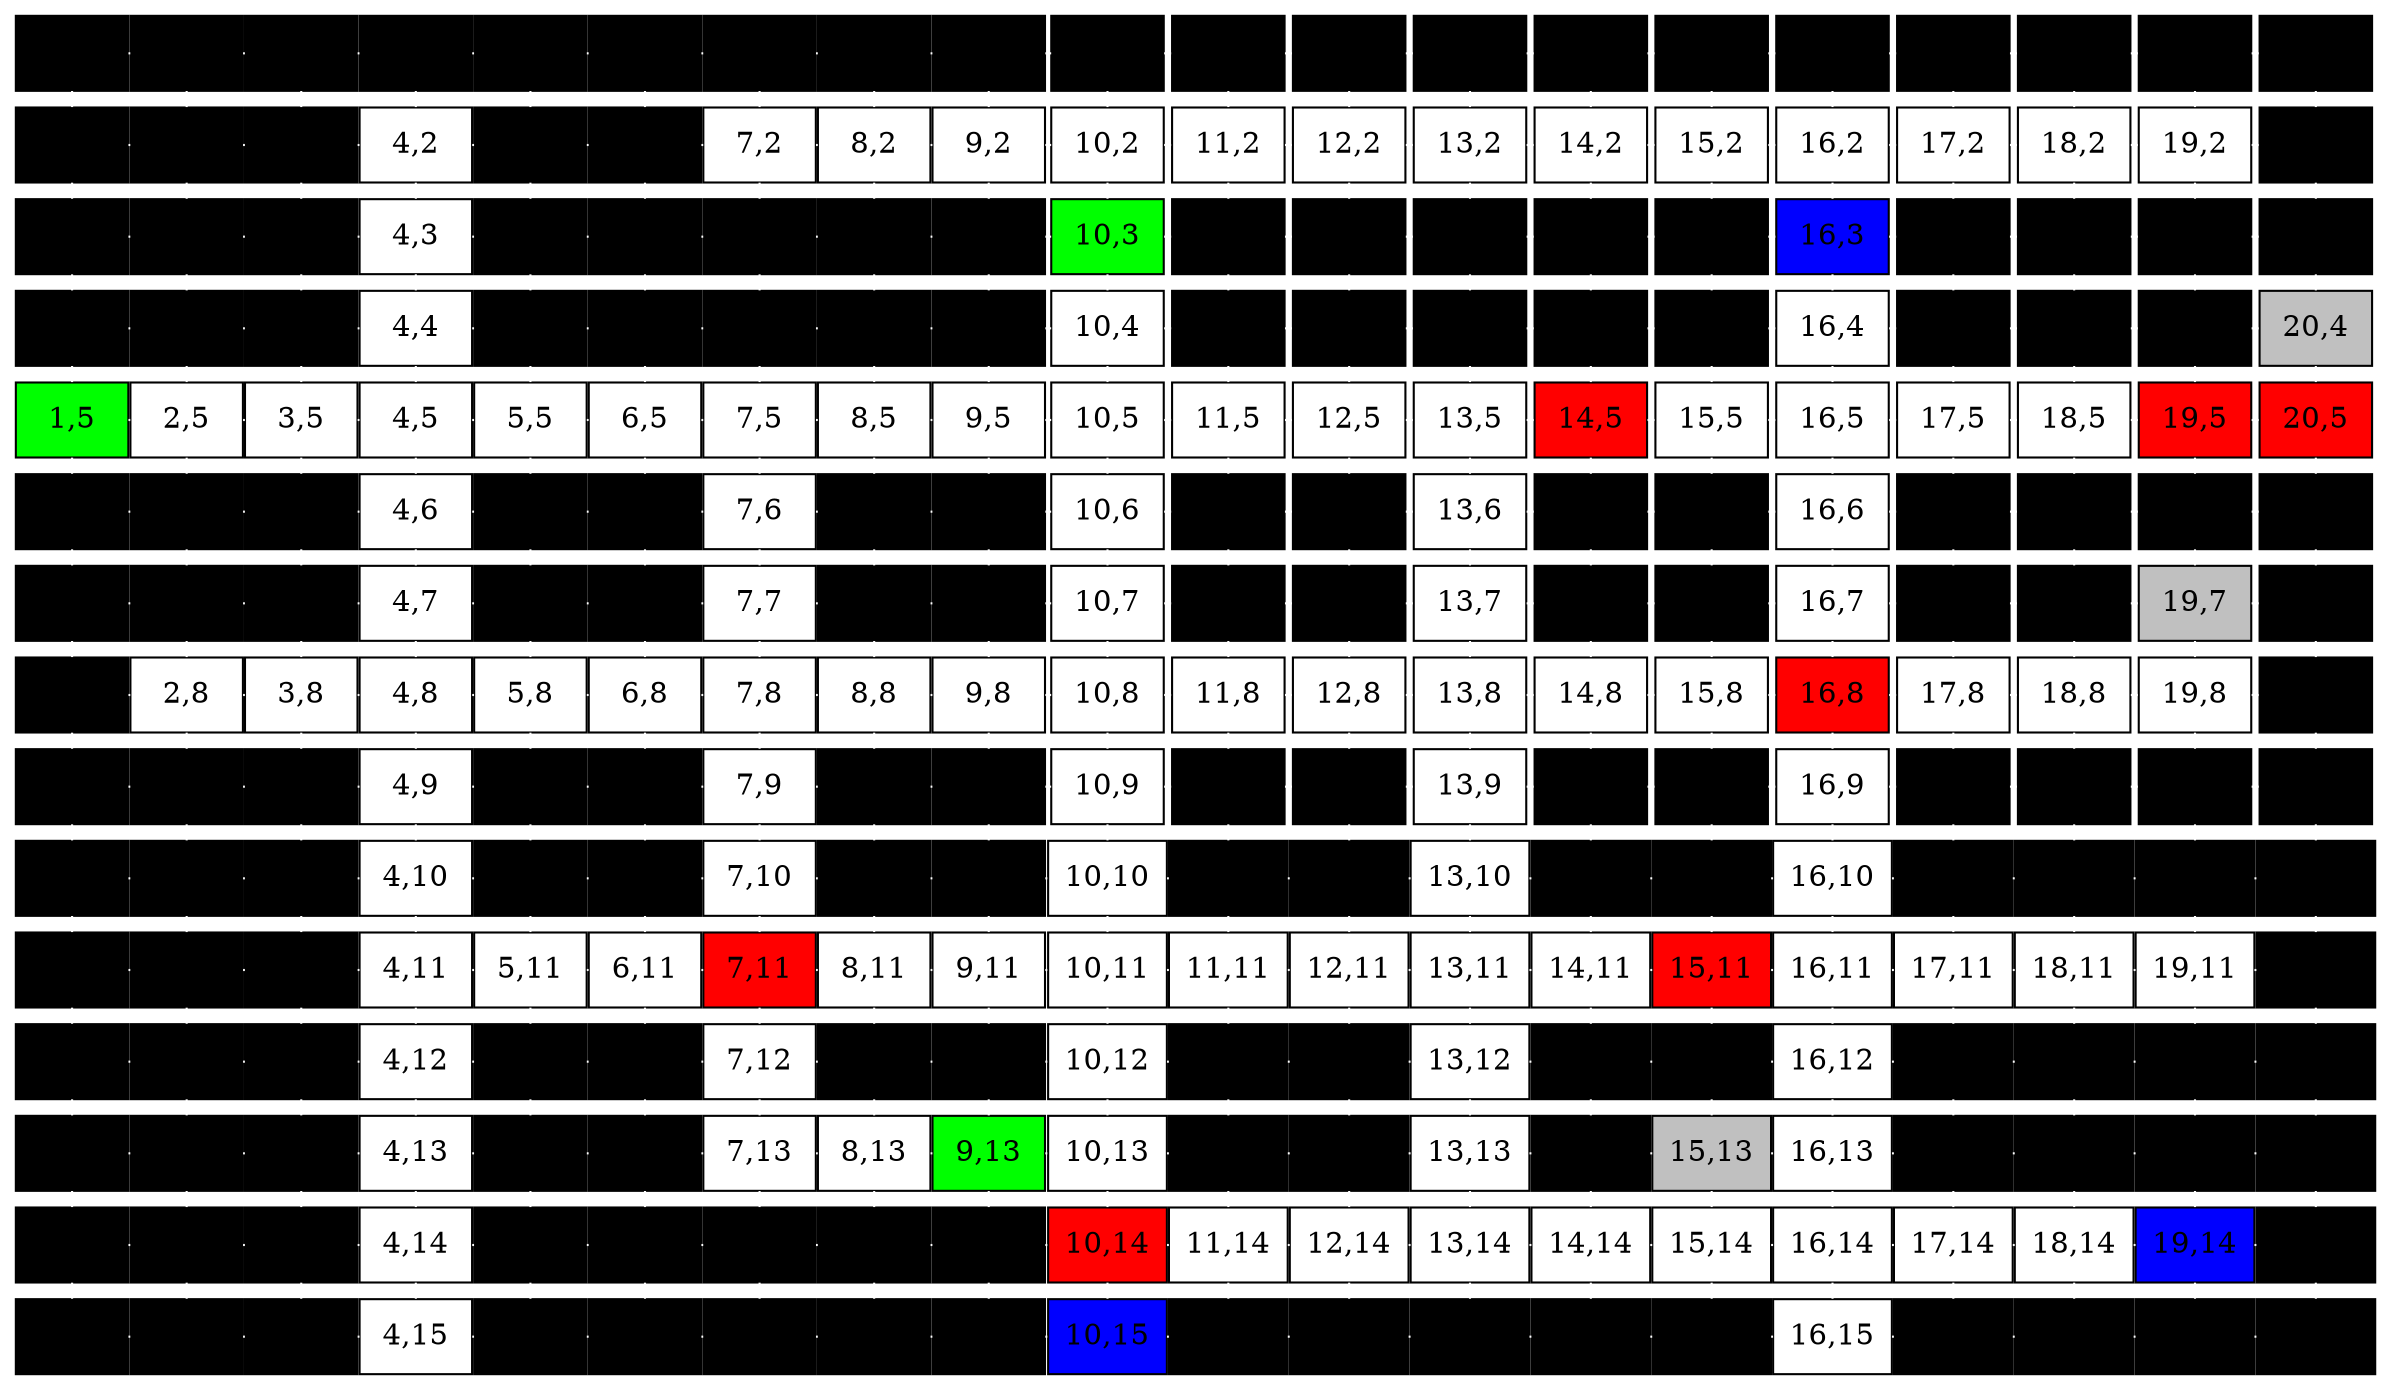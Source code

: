 digraph matriz{
graph[nodesep=0.02, ranksep=0.0005, margin=0.05, ratio="compress"];
node[shape=box, style=filled];
edge[color=white dir=none];
rankdir=UD;
{rank=same;"xy:1,1"[label="1,1",style=filled fillcolor=black];"xy:2,1"[label="2,1",style=filled fillcolor=black];"xy:3,1"[label="3,1",style=filled fillcolor=black];"xy:4,1"[label="4,1",style=filled fillcolor=black];"xy:5,1"[label="5,1",style=filled fillcolor=black];"xy:6,1"[label="6,1",style=filled fillcolor=black];"xy:7,1"[label="7,1",style=filled fillcolor=black];"xy:8,1"[label="8,1",style=filled fillcolor=black];"xy:9,1"[label="9,1",style=filled fillcolor=black];"xy:10,1"[label="10,1",style=filled fillcolor=black];"xy:11,1"[label="11,1",style=filled fillcolor=black];"xy:12,1"[label="12,1",style=filled fillcolor=black];"xy:13,1"[label="13,1",style=filled fillcolor=black];"xy:14,1"[label="14,1",style=filled fillcolor=black];"xy:15,1"[label="15,1",style=filled fillcolor=black];"xy:16,1"[label="16,1",style=filled fillcolor=black];"xy:17,1"[label="17,1",style=filled fillcolor=black];"xy:18,1"[label="18,1",style=filled fillcolor=black];"xy:19,1"[label="19,1",style=filled fillcolor=black];"xy:20,1"[label="20,1",style=filled fillcolor=black];}
{rank=same;"xy:1,2"[label="1,2",style=filled fillcolor=black];"xy:2,2"[label="2,2",style=filled fillcolor=black];"xy:3,2"[label="3,2",style=filled fillcolor=black];"xy:4,2"[label="4,2",style=filled fillcolor=white];"xy:5,2"[label="5,2",style=filled fillcolor=black];"xy:6,2"[label="6,2",style=filled fillcolor=black];"xy:7,2"[label="7,2",style=filled fillcolor=white];"xy:8,2"[label="8,2",style=filled fillcolor=white];"xy:9,2"[label="9,2",style=filled fillcolor=white];"xy:10,2"[label="10,2",style=filled fillcolor=white];"xy:11,2"[label="11,2",style=filled fillcolor=white];"xy:12,2"[label="12,2",style=filled fillcolor=white];"xy:13,2"[label="13,2",style=filled fillcolor=white];"xy:14,2"[label="14,2",style=filled fillcolor=white];"xy:15,2"[label="15,2",style=filled fillcolor=white];"xy:16,2"[label="16,2",style=filled fillcolor=white];"xy:17,2"[label="17,2",style=filled fillcolor=white];"xy:18,2"[label="18,2",style=filled fillcolor=white];"xy:19,2"[label="19,2",style=filled fillcolor=white];"xy:20,2"[label="20,2",style=filled fillcolor=black];}
{rank=same;"xy:1,3"[label="1,3",style=filled fillcolor=black];"xy:2,3"[label="2,3",style=filled fillcolor=black];"xy:3,3"[label="3,3",style=filled fillcolor=black];"xy:4,3"[label="4,3",style=filled fillcolor=white];"xy:5,3"[label="5,3",style=filled fillcolor=black];"xy:6,3"[label="6,3",style=filled fillcolor=black];"xy:7,3"[label="7,3",style=filled fillcolor=black];"xy:8,3"[label="8,3",style=filled fillcolor=black];"xy:9,3"[label="9,3",style=filled fillcolor=black];"xy:10,3"[label="10,3",style=filled fillcolor=green];"xy:11,3"[label="11,3",style=filled fillcolor=black];"xy:12,3"[label="12,3",style=filled fillcolor=black];"xy:13,3"[label="13,3",style=filled fillcolor=black];"xy:14,3"[label="14,3",style=filled fillcolor=black];"xy:15,3"[label="15,3",style=filled fillcolor=black];"xy:16,3"[label="16,3",style=filled fillcolor=blue];"xy:17,3"[label="17,3",style=filled fillcolor=black];"xy:18,3"[label="18,3",style=filled fillcolor=black];"xy:19,3"[label="19,3",style=filled fillcolor=black];"xy:20,3"[label="20,3",style=filled fillcolor=black];}
{rank=same;"xy:1,4"[label="1,4",style=filled fillcolor=black];"xy:2,4"[label="2,4",style=filled fillcolor=black];"xy:3,4"[label="3,4",style=filled fillcolor=black];"xy:4,4"[label="4,4",style=filled fillcolor=white];"xy:5,4"[label="5,4",style=filled fillcolor=black];"xy:6,4"[label="6,4",style=filled fillcolor=black];"xy:7,4"[label="7,4",style=filled fillcolor=black];"xy:8,4"[label="8,4",style=filled fillcolor=black];"xy:9,4"[label="9,4",style=filled fillcolor=black];"xy:10,4"[label="10,4",style=filled fillcolor=white];"xy:11,4"[label="11,4",style=filled fillcolor=black];"xy:12,4"[label="12,4",style=filled fillcolor=black];"xy:13,4"[label="13,4",style=filled fillcolor=black];"xy:14,4"[label="14,4",style=filled fillcolor=black];"xy:15,4"[label="15,4",style=filled fillcolor=black];"xy:16,4"[label="16,4",style=filled fillcolor=white];"xy:17,4"[label="17,4",style=filled fillcolor=black];"xy:18,4"[label="18,4",style=filled fillcolor=black];"xy:19,4"[label="19,4",style=filled fillcolor=black];"xy:20,4"[label="20,4",style=filled fillcolor=gray];}
{rank=same;"xy:1,5"[label="1,5",style=filled fillcolor=green];"xy:2,5"[label="2,5",style=filled fillcolor=white];"xy:3,5"[label="3,5",style=filled fillcolor=white];"xy:4,5"[label="4,5",style=filled fillcolor=white];"xy:5,5"[label="5,5",style=filled fillcolor=white];"xy:6,5"[label="6,5",style=filled fillcolor=white];"xy:7,5"[label="7,5",style=filled fillcolor=white];"xy:8,5"[label="8,5",style=filled fillcolor=white];"xy:9,5"[label="9,5",style=filled fillcolor=white];"xy:10,5"[label="10,5",style=filled fillcolor=white];"xy:11,5"[label="11,5",style=filled fillcolor=white];"xy:12,5"[label="12,5",style=filled fillcolor=white];"xy:13,5"[label="13,5",style=filled fillcolor=white];"xy:14,5"[label="14,5",style=filled fillcolor=red];"xy:15,5"[label="15,5",style=filled fillcolor=white];"xy:16,5"[label="16,5",style=filled fillcolor=white];"xy:17,5"[label="17,5",style=filled fillcolor=white];"xy:18,5"[label="18,5",style=filled fillcolor=white];"xy:19,5"[label="19,5",style=filled fillcolor=red];"xy:20,5"[label="20,5",style=filled fillcolor=red];}
{rank=same;"xy:1,6"[label="1,6",style=filled fillcolor=black];"xy:2,6"[label="2,6",style=filled fillcolor=black];"xy:3,6"[label="3,6",style=filled fillcolor=black];"xy:4,6"[label="4,6",style=filled fillcolor=white];"xy:5,6"[label="5,6",style=filled fillcolor=black];"xy:6,6"[label="6,6",style=filled fillcolor=black];"xy:7,6"[label="7,6",style=filled fillcolor=white];"xy:8,6"[label="8,6",style=filled fillcolor=black];"xy:9,6"[label="9,6",style=filled fillcolor=black];"xy:10,6"[label="10,6",style=filled fillcolor=white];"xy:11,6"[label="11,6",style=filled fillcolor=black];"xy:12,6"[label="12,6",style=filled fillcolor=black];"xy:13,6"[label="13,6",style=filled fillcolor=white];"xy:14,6"[label="14,6",style=filled fillcolor=black];"xy:15,6"[label="15,6",style=filled fillcolor=black];"xy:16,6"[label="16,6",style=filled fillcolor=white];"xy:17,6"[label="17,6",style=filled fillcolor=black];"xy:18,6"[label="18,6",style=filled fillcolor=black];"xy:19,6"[label="19,6",style=filled fillcolor=black];"xy:20,6"[label="20,6",style=filled fillcolor=black];}
{rank=same;"xy:1,7"[label="1,7",style=filled fillcolor=black];"xy:2,7"[label="2,7",style=filled fillcolor=black];"xy:3,7"[label="3,7",style=filled fillcolor=black];"xy:4,7"[label="4,7",style=filled fillcolor=white];"xy:5,7"[label="5,7",style=filled fillcolor=black];"xy:6,7"[label="6,7",style=filled fillcolor=black];"xy:7,7"[label="7,7",style=filled fillcolor=white];"xy:8,7"[label="8,7",style=filled fillcolor=black];"xy:9,7"[label="9,7",style=filled fillcolor=black];"xy:10,7"[label="10,7",style=filled fillcolor=white];"xy:11,7"[label="11,7",style=filled fillcolor=black];"xy:12,7"[label="12,7",style=filled fillcolor=black];"xy:13,7"[label="13,7",style=filled fillcolor=white];"xy:14,7"[label="14,7",style=filled fillcolor=black];"xy:15,7"[label="15,7",style=filled fillcolor=black];"xy:16,7"[label="16,7",style=filled fillcolor=white];"xy:17,7"[label="17,7",style=filled fillcolor=black];"xy:18,7"[label="18,7",style=filled fillcolor=black];"xy:19,7"[label="19,7",style=filled fillcolor=gray];"xy:20,7"[label="20,7",style=filled fillcolor=black];}
{rank=same;"xy:1,8"[label="1,8",style=filled fillcolor=black];"xy:2,8"[label="2,8",style=filled fillcolor=white];"xy:3,8"[label="3,8",style=filled fillcolor=white];"xy:4,8"[label="4,8",style=filled fillcolor=white];"xy:5,8"[label="5,8",style=filled fillcolor=white];"xy:6,8"[label="6,8",style=filled fillcolor=white];"xy:7,8"[label="7,8",style=filled fillcolor=white];"xy:8,8"[label="8,8",style=filled fillcolor=white];"xy:9,8"[label="9,8",style=filled fillcolor=white];"xy:10,8"[label="10,8",style=filled fillcolor=white];"xy:11,8"[label="11,8",style=filled fillcolor=white];"xy:12,8"[label="12,8",style=filled fillcolor=white];"xy:13,8"[label="13,8",style=filled fillcolor=white];"xy:14,8"[label="14,8",style=filled fillcolor=white];"xy:15,8"[label="15,8",style=filled fillcolor=white];"xy:16,8"[label="16,8",style=filled fillcolor=red];"xy:17,8"[label="17,8",style=filled fillcolor=white];"xy:18,8"[label="18,8",style=filled fillcolor=white];"xy:19,8"[label="19,8",style=filled fillcolor=white];"xy:20,8"[label="20,8",style=filled fillcolor=black];}
{rank=same;"xy:1,9"[label="1,9",style=filled fillcolor=black];"xy:2,9"[label="2,9",style=filled fillcolor=black];"xy:3,9"[label="3,9",style=filled fillcolor=black];"xy:4,9"[label="4,9",style=filled fillcolor=white];"xy:5,9"[label="5,9",style=filled fillcolor=black];"xy:6,9"[label="6,9",style=filled fillcolor=black];"xy:7,9"[label="7,9",style=filled fillcolor=white];"xy:8,9"[label="8,9",style=filled fillcolor=black];"xy:9,9"[label="9,9",style=filled fillcolor=black];"xy:10,9"[label="10,9",style=filled fillcolor=white];"xy:11,9"[label="11,9",style=filled fillcolor=black];"xy:12,9"[label="12,9",style=filled fillcolor=black];"xy:13,9"[label="13,9",style=filled fillcolor=white];"xy:14,9"[label="14,9",style=filled fillcolor=black];"xy:15,9"[label="15,9",style=filled fillcolor=black];"xy:16,9"[label="16,9",style=filled fillcolor=white];"xy:17,9"[label="17,9",style=filled fillcolor=black];"xy:18,9"[label="18,9",style=filled fillcolor=black];"xy:19,9"[label="19,9",style=filled fillcolor=black];"xy:20,9"[label="20,9",style=filled fillcolor=black];}
{rank=same;"xy:1,10"[label="1,10",style=filled fillcolor=black];"xy:2,10"[label="2,10",style=filled fillcolor=black];"xy:3,10"[label="3,10",style=filled fillcolor=black];"xy:4,10"[label="4,10",style=filled fillcolor=white];"xy:5,10"[label="5,10",style=filled fillcolor=black];"xy:6,10"[label="6,10",style=filled fillcolor=black];"xy:7,10"[label="7,10",style=filled fillcolor=white];"xy:8,10"[label="8,10",style=filled fillcolor=black];"xy:9,10"[label="9,10",style=filled fillcolor=black];"xy:10,10"[label="10,10",style=filled fillcolor=white];"xy:11,10"[label="11,10",style=filled fillcolor=black];"xy:12,10"[label="12,10",style=filled fillcolor=black];"xy:13,10"[label="13,10",style=filled fillcolor=white];"xy:14,10"[label="14,10",style=filled fillcolor=black];"xy:15,10"[label="15,10",style=filled fillcolor=black];"xy:16,10"[label="16,10",style=filled fillcolor=white];"xy:17,10"[label="17,10",style=filled fillcolor=black];"xy:18,10"[label="18,10",style=filled fillcolor=black];"xy:19,10"[label="19,10",style=filled fillcolor=black];"xy:20,10"[label="20,10",style=filled fillcolor=black];}
{rank=same;"xy:1,11"[label="1,11",style=filled fillcolor=black];"xy:2,11"[label="2,11",style=filled fillcolor=black];"xy:3,11"[label="3,11",style=filled fillcolor=black];"xy:4,11"[label="4,11",style=filled fillcolor=white];"xy:5,11"[label="5,11",style=filled fillcolor=white];"xy:6,11"[label="6,11",style=filled fillcolor=white];"xy:7,11"[label="7,11",style=filled fillcolor=red];"xy:8,11"[label="8,11",style=filled fillcolor=white];"xy:9,11"[label="9,11",style=filled fillcolor=white];"xy:10,11"[label="10,11",style=filled fillcolor=white];"xy:11,11"[label="11,11",style=filled fillcolor=white];"xy:12,11"[label="12,11",style=filled fillcolor=white];"xy:13,11"[label="13,11",style=filled fillcolor=white];"xy:14,11"[label="14,11",style=filled fillcolor=white];"xy:15,11"[label="15,11",style=filled fillcolor=red];"xy:16,11"[label="16,11",style=filled fillcolor=white];"xy:17,11"[label="17,11",style=filled fillcolor=white];"xy:18,11"[label="18,11",style=filled fillcolor=white];"xy:19,11"[label="19,11",style=filled fillcolor=white];"xy:20,11"[label="20,11",style=filled fillcolor=black];}
{rank=same;"xy:1,12"[label="1,12",style=filled fillcolor=black];"xy:2,12"[label="2,12",style=filled fillcolor=black];"xy:3,12"[label="3,12",style=filled fillcolor=black];"xy:4,12"[label="4,12",style=filled fillcolor=white];"xy:5,12"[label="5,12",style=filled fillcolor=black];"xy:6,12"[label="6,12",style=filled fillcolor=black];"xy:7,12"[label="7,12",style=filled fillcolor=white];"xy:8,12"[label="8,12",style=filled fillcolor=black];"xy:9,12"[label="9,12",style=filled fillcolor=black];"xy:10,12"[label="10,12",style=filled fillcolor=white];"xy:11,12"[label="11,12",style=filled fillcolor=black];"xy:12,12"[label="12,12",style=filled fillcolor=black];"xy:13,12"[label="13,12",style=filled fillcolor=white];"xy:14,12"[label="14,12",style=filled fillcolor=black];"xy:15,12"[label="15,12",style=filled fillcolor=black];"xy:16,12"[label="16,12",style=filled fillcolor=white];"xy:17,12"[label="17,12",style=filled fillcolor=black];"xy:18,12"[label="18,12",style=filled fillcolor=black];"xy:19,12"[label="19,12",style=filled fillcolor=black];"xy:20,12"[label="20,12",style=filled fillcolor=black];}
{rank=same;"xy:1,13"[label="1,13",style=filled fillcolor=black];"xy:2,13"[label="2,13",style=filled fillcolor=black];"xy:3,13"[label="3,13",style=filled fillcolor=black];"xy:4,13"[label="4,13",style=filled fillcolor=white];"xy:5,13"[label="5,13",style=filled fillcolor=black];"xy:6,13"[label="6,13",style=filled fillcolor=black];"xy:7,13"[label="7,13",style=filled fillcolor=white];"xy:8,13"[label="8,13",style=filled fillcolor=white];"xy:9,13"[label="9,13",style=filled fillcolor=green];"xy:10,13"[label="10,13",style=filled fillcolor=white];"xy:11,13"[label="11,13",style=filled fillcolor=black];"xy:12,13"[label="12,13",style=filled fillcolor=black];"xy:13,13"[label="13,13",style=filled fillcolor=white];"xy:14,13"[label="14,13",style=filled fillcolor=black];"xy:15,13"[label="15,13",style=filled fillcolor=gray];"xy:16,13"[label="16,13",style=filled fillcolor=white];"xy:17,13"[label="17,13",style=filled fillcolor=black];"xy:18,13"[label="18,13",style=filled fillcolor=black];"xy:19,13"[label="19,13",style=filled fillcolor=black];"xy:20,13"[label="20,13",style=filled fillcolor=black];}
{rank=same;"xy:1,14"[label="1,14",style=filled fillcolor=black];"xy:2,14"[label="2,14",style=filled fillcolor=black];"xy:3,14"[label="3,14",style=filled fillcolor=black];"xy:4,14"[label="4,14",style=filled fillcolor=white];"xy:5,14"[label="5,14",style=filled fillcolor=black];"xy:6,14"[label="6,14",style=filled fillcolor=black];"xy:7,14"[label="7,14",style=filled fillcolor=black];"xy:8,14"[label="8,14",style=filled fillcolor=black];"xy:9,14"[label="9,14",style=filled fillcolor=black];"xy:10,14"[label="10,14",style=filled fillcolor=red];"xy:11,14"[label="11,14",style=filled fillcolor=white];"xy:12,14"[label="12,14",style=filled fillcolor=white];"xy:13,14"[label="13,14",style=filled fillcolor=white];"xy:14,14"[label="14,14",style=filled fillcolor=white];"xy:15,14"[label="15,14",style=filled fillcolor=white];"xy:16,14"[label="16,14",style=filled fillcolor=white];"xy:17,14"[label="17,14",style=filled fillcolor=white];"xy:18,14"[label="18,14",style=filled fillcolor=white];"xy:19,14"[label="19,14",style=filled fillcolor=blue];"xy:20,14"[label="20,14",style=filled fillcolor=black];}
{rank=same;"xy:1,15"[label="1,15",style=filled fillcolor=black];"xy:2,15"[label="2,15",style=filled fillcolor=black];"xy:3,15"[label="3,15",style=filled fillcolor=black];"xy:4,15"[label="4,15",style=filled fillcolor=white];"xy:5,15"[label="5,15",style=filled fillcolor=black];"xy:6,15"[label="6,15",style=filled fillcolor=black];"xy:7,15"[label="7,15",style=filled fillcolor=black];"xy:8,15"[label="8,15",style=filled fillcolor=black];"xy:9,15"[label="9,15",style=filled fillcolor=black];"xy:10,15"[label="10,15",style=filled fillcolor=blue];"xy:11,15"[label="11,15",style=filled fillcolor=black];"xy:12,15"[label="12,15",style=filled fillcolor=black];"xy:13,15"[label="13,15",style=filled fillcolor=black];"xy:14,15"[label="14,15",style=filled fillcolor=black];"xy:15,15"[label="15,15",style=filled fillcolor=black];"xy:16,15"[label="16,15",style=filled fillcolor=white];"xy:17,15"[label="17,15",style=filled fillcolor=black];"xy:18,15"[label="18,15",style=filled fillcolor=black];"xy:19,15"[label="19,15",style=filled fillcolor=black];"xy:20,15"[label="20,15",style=filled fillcolor=black];}

"xy:1,1"->"xy:1,2";
"xy:1,2"->"xy:1,3";
"xy:1,3"->"xy:1,4";
"xy:1,4"->"xy:1,5";
"xy:1,5"->"xy:1,6";
"xy:1,6"->"xy:1,7";
"xy:1,7"->"xy:1,8";
"xy:1,8"->"xy:1,9";
"xy:1,9"->"xy:1,10";
"xy:1,10"->"xy:1,11";
"xy:1,11"->"xy:1,12";
"xy:1,12"->"xy:1,13";
"xy:1,13"->"xy:1,14";
"xy:1,14"->"xy:1,15";
"xy:2,1"->"xy:2,2";
"xy:2,2"->"xy:2,3";
"xy:2,3"->"xy:2,4";
"xy:2,4"->"xy:2,5";
"xy:2,5"->"xy:2,6";
"xy:2,6"->"xy:2,7";
"xy:2,7"->"xy:2,8";
"xy:2,8"->"xy:2,9";
"xy:2,9"->"xy:2,10";
"xy:2,10"->"xy:2,11";
"xy:2,11"->"xy:2,12";
"xy:2,12"->"xy:2,13";
"xy:2,13"->"xy:2,14";
"xy:2,14"->"xy:2,15";
"xy:3,1"->"xy:3,2";
"xy:3,2"->"xy:3,3";
"xy:3,3"->"xy:3,4";
"xy:3,4"->"xy:3,5";
"xy:3,5"->"xy:3,6";
"xy:3,6"->"xy:3,7";
"xy:3,7"->"xy:3,8";
"xy:3,8"->"xy:3,9";
"xy:3,9"->"xy:3,10";
"xy:3,10"->"xy:3,11";
"xy:3,11"->"xy:3,12";
"xy:3,12"->"xy:3,13";
"xy:3,13"->"xy:3,14";
"xy:3,14"->"xy:3,15";
"xy:4,1"->"xy:4,2";
"xy:4,2"->"xy:4,3";
"xy:4,3"->"xy:4,4";
"xy:4,4"->"xy:4,5";
"xy:4,5"->"xy:4,6";
"xy:4,6"->"xy:4,7";
"xy:4,7"->"xy:4,8";
"xy:4,8"->"xy:4,9";
"xy:4,9"->"xy:4,10";
"xy:4,10"->"xy:4,11";
"xy:4,11"->"xy:4,12";
"xy:4,12"->"xy:4,13";
"xy:4,13"->"xy:4,14";
"xy:4,14"->"xy:4,15";
"xy:5,1"->"xy:5,2";
"xy:5,2"->"xy:5,3";
"xy:5,3"->"xy:5,4";
"xy:5,4"->"xy:5,5";
"xy:5,5"->"xy:5,6";
"xy:5,6"->"xy:5,7";
"xy:5,7"->"xy:5,8";
"xy:5,8"->"xy:5,9";
"xy:5,9"->"xy:5,10";
"xy:5,10"->"xy:5,11";
"xy:5,11"->"xy:5,12";
"xy:5,12"->"xy:5,13";
"xy:5,13"->"xy:5,14";
"xy:5,14"->"xy:5,15";
"xy:6,1"->"xy:6,2";
"xy:6,2"->"xy:6,3";
"xy:6,3"->"xy:6,4";
"xy:6,4"->"xy:6,5";
"xy:6,5"->"xy:6,6";
"xy:6,6"->"xy:6,7";
"xy:6,7"->"xy:6,8";
"xy:6,8"->"xy:6,9";
"xy:6,9"->"xy:6,10";
"xy:6,10"->"xy:6,11";
"xy:6,11"->"xy:6,12";
"xy:6,12"->"xy:6,13";
"xy:6,13"->"xy:6,14";
"xy:6,14"->"xy:6,15";
"xy:7,1"->"xy:7,2";
"xy:7,2"->"xy:7,3";
"xy:7,3"->"xy:7,4";
"xy:7,4"->"xy:7,5";
"xy:7,5"->"xy:7,6";
"xy:7,6"->"xy:7,7";
"xy:7,7"->"xy:7,8";
"xy:7,8"->"xy:7,9";
"xy:7,9"->"xy:7,10";
"xy:7,10"->"xy:7,11";
"xy:7,11"->"xy:7,12";
"xy:7,12"->"xy:7,13";
"xy:7,13"->"xy:7,14";
"xy:7,14"->"xy:7,15";
"xy:8,1"->"xy:8,2";
"xy:8,2"->"xy:8,3";
"xy:8,3"->"xy:8,4";
"xy:8,4"->"xy:8,5";
"xy:8,5"->"xy:8,6";
"xy:8,6"->"xy:8,7";
"xy:8,7"->"xy:8,8";
"xy:8,8"->"xy:8,9";
"xy:8,9"->"xy:8,10";
"xy:8,10"->"xy:8,11";
"xy:8,11"->"xy:8,12";
"xy:8,12"->"xy:8,13";
"xy:8,13"->"xy:8,14";
"xy:8,14"->"xy:8,15";
"xy:9,1"->"xy:9,2";
"xy:9,2"->"xy:9,3";
"xy:9,3"->"xy:9,4";
"xy:9,4"->"xy:9,5";
"xy:9,5"->"xy:9,6";
"xy:9,6"->"xy:9,7";
"xy:9,7"->"xy:9,8";
"xy:9,8"->"xy:9,9";
"xy:9,9"->"xy:9,10";
"xy:9,10"->"xy:9,11";
"xy:9,11"->"xy:9,12";
"xy:9,12"->"xy:9,13";
"xy:9,13"->"xy:9,14";
"xy:9,14"->"xy:9,15";
"xy:10,1"->"xy:10,2";
"xy:10,2"->"xy:10,3";
"xy:10,3"->"xy:10,4";
"xy:10,4"->"xy:10,5";
"xy:10,5"->"xy:10,6";
"xy:10,6"->"xy:10,7";
"xy:10,7"->"xy:10,8";
"xy:10,8"->"xy:10,9";
"xy:10,9"->"xy:10,10";
"xy:10,10"->"xy:10,11";
"xy:10,11"->"xy:10,12";
"xy:10,12"->"xy:10,13";
"xy:10,13"->"xy:10,14";
"xy:10,14"->"xy:10,15";
"xy:11,1"->"xy:11,2";
"xy:11,2"->"xy:11,3";
"xy:11,3"->"xy:11,4";
"xy:11,4"->"xy:11,5";
"xy:11,5"->"xy:11,6";
"xy:11,6"->"xy:11,7";
"xy:11,7"->"xy:11,8";
"xy:11,8"->"xy:11,9";
"xy:11,9"->"xy:11,10";
"xy:11,10"->"xy:11,11";
"xy:11,11"->"xy:11,12";
"xy:11,12"->"xy:11,13";
"xy:11,13"->"xy:11,14";
"xy:11,14"->"xy:11,15";
"xy:12,1"->"xy:12,2";
"xy:12,2"->"xy:12,3";
"xy:12,3"->"xy:12,4";
"xy:12,4"->"xy:12,5";
"xy:12,5"->"xy:12,6";
"xy:12,6"->"xy:12,7";
"xy:12,7"->"xy:12,8";
"xy:12,8"->"xy:12,9";
"xy:12,9"->"xy:12,10";
"xy:12,10"->"xy:12,11";
"xy:12,11"->"xy:12,12";
"xy:12,12"->"xy:12,13";
"xy:12,13"->"xy:12,14";
"xy:12,14"->"xy:12,15";
"xy:13,1"->"xy:13,2";
"xy:13,2"->"xy:13,3";
"xy:13,3"->"xy:13,4";
"xy:13,4"->"xy:13,5";
"xy:13,5"->"xy:13,6";
"xy:13,6"->"xy:13,7";
"xy:13,7"->"xy:13,8";
"xy:13,8"->"xy:13,9";
"xy:13,9"->"xy:13,10";
"xy:13,10"->"xy:13,11";
"xy:13,11"->"xy:13,12";
"xy:13,12"->"xy:13,13";
"xy:13,13"->"xy:13,14";
"xy:13,14"->"xy:13,15";
"xy:14,1"->"xy:14,2";
"xy:14,2"->"xy:14,3";
"xy:14,3"->"xy:14,4";
"xy:14,4"->"xy:14,5";
"xy:14,5"->"xy:14,6";
"xy:14,6"->"xy:14,7";
"xy:14,7"->"xy:14,8";
"xy:14,8"->"xy:14,9";
"xy:14,9"->"xy:14,10";
"xy:14,10"->"xy:14,11";
"xy:14,11"->"xy:14,12";
"xy:14,12"->"xy:14,13";
"xy:14,13"->"xy:14,14";
"xy:14,14"->"xy:14,15";
"xy:15,1"->"xy:15,2";
"xy:15,2"->"xy:15,3";
"xy:15,3"->"xy:15,4";
"xy:15,4"->"xy:15,5";
"xy:15,5"->"xy:15,6";
"xy:15,6"->"xy:15,7";
"xy:15,7"->"xy:15,8";
"xy:15,8"->"xy:15,9";
"xy:15,9"->"xy:15,10";
"xy:15,10"->"xy:15,11";
"xy:15,11"->"xy:15,12";
"xy:15,12"->"xy:15,13";
"xy:15,13"->"xy:15,14";
"xy:15,14"->"xy:15,15";
"xy:16,1"->"xy:16,2";
"xy:16,2"->"xy:16,3";
"xy:16,3"->"xy:16,4";
"xy:16,4"->"xy:16,5";
"xy:16,5"->"xy:16,6";
"xy:16,6"->"xy:16,7";
"xy:16,7"->"xy:16,8";
"xy:16,8"->"xy:16,9";
"xy:16,9"->"xy:16,10";
"xy:16,10"->"xy:16,11";
"xy:16,11"->"xy:16,12";
"xy:16,12"->"xy:16,13";
"xy:16,13"->"xy:16,14";
"xy:16,14"->"xy:16,15";
"xy:17,1"->"xy:17,2";
"xy:17,2"->"xy:17,3";
"xy:17,3"->"xy:17,4";
"xy:17,4"->"xy:17,5";
"xy:17,5"->"xy:17,6";
"xy:17,6"->"xy:17,7";
"xy:17,7"->"xy:17,8";
"xy:17,8"->"xy:17,9";
"xy:17,9"->"xy:17,10";
"xy:17,10"->"xy:17,11";
"xy:17,11"->"xy:17,12";
"xy:17,12"->"xy:17,13";
"xy:17,13"->"xy:17,14";
"xy:17,14"->"xy:17,15";
"xy:18,1"->"xy:18,2";
"xy:18,2"->"xy:18,3";
"xy:18,3"->"xy:18,4";
"xy:18,4"->"xy:18,5";
"xy:18,5"->"xy:18,6";
"xy:18,6"->"xy:18,7";
"xy:18,7"->"xy:18,8";
"xy:18,8"->"xy:18,9";
"xy:18,9"->"xy:18,10";
"xy:18,10"->"xy:18,11";
"xy:18,11"->"xy:18,12";
"xy:18,12"->"xy:18,13";
"xy:18,13"->"xy:18,14";
"xy:18,14"->"xy:18,15";
"xy:19,1"->"xy:19,2";
"xy:19,2"->"xy:19,3";
"xy:19,3"->"xy:19,4";
"xy:19,4"->"xy:19,5";
"xy:19,5"->"xy:19,6";
"xy:19,6"->"xy:19,7";
"xy:19,7"->"xy:19,8";
"xy:19,8"->"xy:19,9";
"xy:19,9"->"xy:19,10";
"xy:19,10"->"xy:19,11";
"xy:19,11"->"xy:19,12";
"xy:19,12"->"xy:19,13";
"xy:19,13"->"xy:19,14";
"xy:19,14"->"xy:19,15";
"xy:20,1"->"xy:20,2";
"xy:20,2"->"xy:20,3";
"xy:20,3"->"xy:20,4";
"xy:20,4"->"xy:20,5";
"xy:20,5"->"xy:20,6";
"xy:20,6"->"xy:20,7";
"xy:20,7"->"xy:20,8";
"xy:20,8"->"xy:20,9";
"xy:20,9"->"xy:20,10";
"xy:20,10"->"xy:20,11";
"xy:20,11"->"xy:20,12";
"xy:20,12"->"xy:20,13";
"xy:20,13"->"xy:20,14";
"xy:20,14"->"xy:20,15";

"xy:1,1"->"xy:2,1"[constraint=false];
"xy:2,1"->"xy:3,1"[constraint=false];
"xy:3,1"->"xy:4,1"[constraint=false];
"xy:4,1"->"xy:5,1"[constraint=false];
"xy:5,1"->"xy:6,1"[constraint=false];
"xy:6,1"->"xy:7,1"[constraint=false];
"xy:7,1"->"xy:8,1"[constraint=false];
"xy:8,1"->"xy:9,1"[constraint=false];
"xy:9,1"->"xy:10,1"[constraint=false];
"xy:10,1"->"xy:11,1"[constraint=false];
"xy:11,1"->"xy:12,1"[constraint=false];
"xy:12,1"->"xy:13,1"[constraint=false];
"xy:13,1"->"xy:14,1"[constraint=false];
"xy:14,1"->"xy:15,1"[constraint=false];
"xy:15,1"->"xy:16,1"[constraint=false];
"xy:16,1"->"xy:17,1"[constraint=false];
"xy:17,1"->"xy:18,1"[constraint=false];
"xy:18,1"->"xy:19,1"[constraint=false];
"xy:19,1"->"xy:20,1"[constraint=false];
"xy:1,2"->"xy:2,2"[constraint=false];
"xy:2,2"->"xy:3,2"[constraint=false];
"xy:3,2"->"xy:4,2"[constraint=false];
"xy:4,2"->"xy:5,2"[constraint=false];
"xy:5,2"->"xy:6,2"[constraint=false];
"xy:6,2"->"xy:7,2"[constraint=false];
"xy:7,2"->"xy:8,2"[constraint=false];
"xy:8,2"->"xy:9,2"[constraint=false];
"xy:9,2"->"xy:10,2"[constraint=false];
"xy:10,2"->"xy:11,2"[constraint=false];
"xy:11,2"->"xy:12,2"[constraint=false];
"xy:12,2"->"xy:13,2"[constraint=false];
"xy:13,2"->"xy:14,2"[constraint=false];
"xy:14,2"->"xy:15,2"[constraint=false];
"xy:15,2"->"xy:16,2"[constraint=false];
"xy:16,2"->"xy:17,2"[constraint=false];
"xy:17,2"->"xy:18,2"[constraint=false];
"xy:18,2"->"xy:19,2"[constraint=false];
"xy:19,2"->"xy:20,2"[constraint=false];
"xy:1,3"->"xy:2,3"[constraint=false];
"xy:2,3"->"xy:3,3"[constraint=false];
"xy:3,3"->"xy:4,3"[constraint=false];
"xy:4,3"->"xy:5,3"[constraint=false];
"xy:5,3"->"xy:6,3"[constraint=false];
"xy:6,3"->"xy:7,3"[constraint=false];
"xy:7,3"->"xy:8,3"[constraint=false];
"xy:8,3"->"xy:9,3"[constraint=false];
"xy:9,3"->"xy:10,3"[constraint=false];
"xy:10,3"->"xy:11,3"[constraint=false];
"xy:11,3"->"xy:12,3"[constraint=false];
"xy:12,3"->"xy:13,3"[constraint=false];
"xy:13,3"->"xy:14,3"[constraint=false];
"xy:14,3"->"xy:15,3"[constraint=false];
"xy:15,3"->"xy:16,3"[constraint=false];
"xy:16,3"->"xy:17,3"[constraint=false];
"xy:17,3"->"xy:18,3"[constraint=false];
"xy:18,3"->"xy:19,3"[constraint=false];
"xy:19,3"->"xy:20,3"[constraint=false];
"xy:1,4"->"xy:2,4"[constraint=false];
"xy:2,4"->"xy:3,4"[constraint=false];
"xy:3,4"->"xy:4,4"[constraint=false];
"xy:4,4"->"xy:5,4"[constraint=false];
"xy:5,4"->"xy:6,4"[constraint=false];
"xy:6,4"->"xy:7,4"[constraint=false];
"xy:7,4"->"xy:8,4"[constraint=false];
"xy:8,4"->"xy:9,4"[constraint=false];
"xy:9,4"->"xy:10,4"[constraint=false];
"xy:10,4"->"xy:11,4"[constraint=false];
"xy:11,4"->"xy:12,4"[constraint=false];
"xy:12,4"->"xy:13,4"[constraint=false];
"xy:13,4"->"xy:14,4"[constraint=false];
"xy:14,4"->"xy:15,4"[constraint=false];
"xy:15,4"->"xy:16,4"[constraint=false];
"xy:16,4"->"xy:17,4"[constraint=false];
"xy:17,4"->"xy:18,4"[constraint=false];
"xy:18,4"->"xy:19,4"[constraint=false];
"xy:19,4"->"xy:20,4"[constraint=false];
"xy:1,5"->"xy:2,5"[constraint=false];
"xy:2,5"->"xy:3,5"[constraint=false];
"xy:3,5"->"xy:4,5"[constraint=false];
"xy:4,5"->"xy:5,5"[constraint=false];
"xy:5,5"->"xy:6,5"[constraint=false];
"xy:6,5"->"xy:7,5"[constraint=false];
"xy:7,5"->"xy:8,5"[constraint=false];
"xy:8,5"->"xy:9,5"[constraint=false];
"xy:9,5"->"xy:10,5"[constraint=false];
"xy:10,5"->"xy:11,5"[constraint=false];
"xy:11,5"->"xy:12,5"[constraint=false];
"xy:12,5"->"xy:13,5"[constraint=false];
"xy:13,5"->"xy:14,5"[constraint=false];
"xy:14,5"->"xy:15,5"[constraint=false];
"xy:15,5"->"xy:16,5"[constraint=false];
"xy:16,5"->"xy:17,5"[constraint=false];
"xy:17,5"->"xy:18,5"[constraint=false];
"xy:18,5"->"xy:19,5"[constraint=false];
"xy:19,5"->"xy:20,5"[constraint=false];
"xy:1,6"->"xy:2,6"[constraint=false];
"xy:2,6"->"xy:3,6"[constraint=false];
"xy:3,6"->"xy:4,6"[constraint=false];
"xy:4,6"->"xy:5,6"[constraint=false];
"xy:5,6"->"xy:6,6"[constraint=false];
"xy:6,6"->"xy:7,6"[constraint=false];
"xy:7,6"->"xy:8,6"[constraint=false];
"xy:8,6"->"xy:9,6"[constraint=false];
"xy:9,6"->"xy:10,6"[constraint=false];
"xy:10,6"->"xy:11,6"[constraint=false];
"xy:11,6"->"xy:12,6"[constraint=false];
"xy:12,6"->"xy:13,6"[constraint=false];
"xy:13,6"->"xy:14,6"[constraint=false];
"xy:14,6"->"xy:15,6"[constraint=false];
"xy:15,6"->"xy:16,6"[constraint=false];
"xy:16,6"->"xy:17,6"[constraint=false];
"xy:17,6"->"xy:18,6"[constraint=false];
"xy:18,6"->"xy:19,6"[constraint=false];
"xy:19,6"->"xy:20,6"[constraint=false];
"xy:1,7"->"xy:2,7"[constraint=false];
"xy:2,7"->"xy:3,7"[constraint=false];
"xy:3,7"->"xy:4,7"[constraint=false];
"xy:4,7"->"xy:5,7"[constraint=false];
"xy:5,7"->"xy:6,7"[constraint=false];
"xy:6,7"->"xy:7,7"[constraint=false];
"xy:7,7"->"xy:8,7"[constraint=false];
"xy:8,7"->"xy:9,7"[constraint=false];
"xy:9,7"->"xy:10,7"[constraint=false];
"xy:10,7"->"xy:11,7"[constraint=false];
"xy:11,7"->"xy:12,7"[constraint=false];
"xy:12,7"->"xy:13,7"[constraint=false];
"xy:13,7"->"xy:14,7"[constraint=false];
"xy:14,7"->"xy:15,7"[constraint=false];
"xy:15,7"->"xy:16,7"[constraint=false];
"xy:16,7"->"xy:17,7"[constraint=false];
"xy:17,7"->"xy:18,7"[constraint=false];
"xy:18,7"->"xy:19,7"[constraint=false];
"xy:19,7"->"xy:20,7"[constraint=false];
"xy:1,8"->"xy:2,8"[constraint=false];
"xy:2,8"->"xy:3,8"[constraint=false];
"xy:3,8"->"xy:4,8"[constraint=false];
"xy:4,8"->"xy:5,8"[constraint=false];
"xy:5,8"->"xy:6,8"[constraint=false];
"xy:6,8"->"xy:7,8"[constraint=false];
"xy:7,8"->"xy:8,8"[constraint=false];
"xy:8,8"->"xy:9,8"[constraint=false];
"xy:9,8"->"xy:10,8"[constraint=false];
"xy:10,8"->"xy:11,8"[constraint=false];
"xy:11,8"->"xy:12,8"[constraint=false];
"xy:12,8"->"xy:13,8"[constraint=false];
"xy:13,8"->"xy:14,8"[constraint=false];
"xy:14,8"->"xy:15,8"[constraint=false];
"xy:15,8"->"xy:16,8"[constraint=false];
"xy:16,8"->"xy:17,8"[constraint=false];
"xy:17,8"->"xy:18,8"[constraint=false];
"xy:18,8"->"xy:19,8"[constraint=false];
"xy:19,8"->"xy:20,8"[constraint=false];
"xy:1,9"->"xy:2,9"[constraint=false];
"xy:2,9"->"xy:3,9"[constraint=false];
"xy:3,9"->"xy:4,9"[constraint=false];
"xy:4,9"->"xy:5,9"[constraint=false];
"xy:5,9"->"xy:6,9"[constraint=false];
"xy:6,9"->"xy:7,9"[constraint=false];
"xy:7,9"->"xy:8,9"[constraint=false];
"xy:8,9"->"xy:9,9"[constraint=false];
"xy:9,9"->"xy:10,9"[constraint=false];
"xy:10,9"->"xy:11,9"[constraint=false];
"xy:11,9"->"xy:12,9"[constraint=false];
"xy:12,9"->"xy:13,9"[constraint=false];
"xy:13,9"->"xy:14,9"[constraint=false];
"xy:14,9"->"xy:15,9"[constraint=false];
"xy:15,9"->"xy:16,9"[constraint=false];
"xy:16,9"->"xy:17,9"[constraint=false];
"xy:17,9"->"xy:18,9"[constraint=false];
"xy:18,9"->"xy:19,9"[constraint=false];
"xy:19,9"->"xy:20,9"[constraint=false];
"xy:1,10"->"xy:2,10"[constraint=false];
"xy:2,10"->"xy:3,10"[constraint=false];
"xy:3,10"->"xy:4,10"[constraint=false];
"xy:4,10"->"xy:5,10"[constraint=false];
"xy:5,10"->"xy:6,10"[constraint=false];
"xy:6,10"->"xy:7,10"[constraint=false];
"xy:7,10"->"xy:8,10"[constraint=false];
"xy:8,10"->"xy:9,10"[constraint=false];
"xy:9,10"->"xy:10,10"[constraint=false];
"xy:10,10"->"xy:11,10"[constraint=false];
"xy:11,10"->"xy:12,10"[constraint=false];
"xy:12,10"->"xy:13,10"[constraint=false];
"xy:13,10"->"xy:14,10"[constraint=false];
"xy:14,10"->"xy:15,10"[constraint=false];
"xy:15,10"->"xy:16,10"[constraint=false];
"xy:16,10"->"xy:17,10"[constraint=false];
"xy:17,10"->"xy:18,10"[constraint=false];
"xy:18,10"->"xy:19,10"[constraint=false];
"xy:19,10"->"xy:20,10"[constraint=false];
"xy:1,11"->"xy:2,11"[constraint=false];
"xy:2,11"->"xy:3,11"[constraint=false];
"xy:3,11"->"xy:4,11"[constraint=false];
"xy:4,11"->"xy:5,11"[constraint=false];
"xy:5,11"->"xy:6,11"[constraint=false];
"xy:6,11"->"xy:7,11"[constraint=false];
"xy:7,11"->"xy:8,11"[constraint=false];
"xy:8,11"->"xy:9,11"[constraint=false];
"xy:9,11"->"xy:10,11"[constraint=false];
"xy:10,11"->"xy:11,11"[constraint=false];
"xy:11,11"->"xy:12,11"[constraint=false];
"xy:12,11"->"xy:13,11"[constraint=false];
"xy:13,11"->"xy:14,11"[constraint=false];
"xy:14,11"->"xy:15,11"[constraint=false];
"xy:15,11"->"xy:16,11"[constraint=false];
"xy:16,11"->"xy:17,11"[constraint=false];
"xy:17,11"->"xy:18,11"[constraint=false];
"xy:18,11"->"xy:19,11"[constraint=false];
"xy:19,11"->"xy:20,11"[constraint=false];
"xy:1,12"->"xy:2,12"[constraint=false];
"xy:2,12"->"xy:3,12"[constraint=false];
"xy:3,12"->"xy:4,12"[constraint=false];
"xy:4,12"->"xy:5,12"[constraint=false];
"xy:5,12"->"xy:6,12"[constraint=false];
"xy:6,12"->"xy:7,12"[constraint=false];
"xy:7,12"->"xy:8,12"[constraint=false];
"xy:8,12"->"xy:9,12"[constraint=false];
"xy:9,12"->"xy:10,12"[constraint=false];
"xy:10,12"->"xy:11,12"[constraint=false];
"xy:11,12"->"xy:12,12"[constraint=false];
"xy:12,12"->"xy:13,12"[constraint=false];
"xy:13,12"->"xy:14,12"[constraint=false];
"xy:14,12"->"xy:15,12"[constraint=false];
"xy:15,12"->"xy:16,12"[constraint=false];
"xy:16,12"->"xy:17,12"[constraint=false];
"xy:17,12"->"xy:18,12"[constraint=false];
"xy:18,12"->"xy:19,12"[constraint=false];
"xy:19,12"->"xy:20,12"[constraint=false];
"xy:1,13"->"xy:2,13"[constraint=false];
"xy:2,13"->"xy:3,13"[constraint=false];
"xy:3,13"->"xy:4,13"[constraint=false];
"xy:4,13"->"xy:5,13"[constraint=false];
"xy:5,13"->"xy:6,13"[constraint=false];
"xy:6,13"->"xy:7,13"[constraint=false];
"xy:7,13"->"xy:8,13"[constraint=false];
"xy:8,13"->"xy:9,13"[constraint=false];
"xy:9,13"->"xy:10,13"[constraint=false];
"xy:10,13"->"xy:11,13"[constraint=false];
"xy:11,13"->"xy:12,13"[constraint=false];
"xy:12,13"->"xy:13,13"[constraint=false];
"xy:13,13"->"xy:14,13"[constraint=false];
"xy:14,13"->"xy:15,13"[constraint=false];
"xy:15,13"->"xy:16,13"[constraint=false];
"xy:16,13"->"xy:17,13"[constraint=false];
"xy:17,13"->"xy:18,13"[constraint=false];
"xy:18,13"->"xy:19,13"[constraint=false];
"xy:19,13"->"xy:20,13"[constraint=false];
"xy:1,14"->"xy:2,14"[constraint=false];
"xy:2,14"->"xy:3,14"[constraint=false];
"xy:3,14"->"xy:4,14"[constraint=false];
"xy:4,14"->"xy:5,14"[constraint=false];
"xy:5,14"->"xy:6,14"[constraint=false];
"xy:6,14"->"xy:7,14"[constraint=false];
"xy:7,14"->"xy:8,14"[constraint=false];
"xy:8,14"->"xy:9,14"[constraint=false];
"xy:9,14"->"xy:10,14"[constraint=false];
"xy:10,14"->"xy:11,14"[constraint=false];
"xy:11,14"->"xy:12,14"[constraint=false];
"xy:12,14"->"xy:13,14"[constraint=false];
"xy:13,14"->"xy:14,14"[constraint=false];
"xy:14,14"->"xy:15,14"[constraint=false];
"xy:15,14"->"xy:16,14"[constraint=false];
"xy:16,14"->"xy:17,14"[constraint=false];
"xy:17,14"->"xy:18,14"[constraint=false];
"xy:18,14"->"xy:19,14"[constraint=false];
"xy:19,14"->"xy:20,14"[constraint=false];
"xy:1,15"->"xy:2,15"[constraint=false];
"xy:2,15"->"xy:3,15"[constraint=false];
"xy:3,15"->"xy:4,15"[constraint=false];
"xy:4,15"->"xy:5,15"[constraint=false];
"xy:5,15"->"xy:6,15"[constraint=false];
"xy:6,15"->"xy:7,15"[constraint=false];
"xy:7,15"->"xy:8,15"[constraint=false];
"xy:8,15"->"xy:9,15"[constraint=false];
"xy:9,15"->"xy:10,15"[constraint=false];
"xy:10,15"->"xy:11,15"[constraint=false];
"xy:11,15"->"xy:12,15"[constraint=false];
"xy:12,15"->"xy:13,15"[constraint=false];
"xy:13,15"->"xy:14,15"[constraint=false];
"xy:14,15"->"xy:15,15"[constraint=false];
"xy:15,15"->"xy:16,15"[constraint=false];
"xy:16,15"->"xy:17,15"[constraint=false];
"xy:17,15"->"xy:18,15"[constraint=false];
"xy:18,15"->"xy:19,15"[constraint=false];
"xy:19,15"->"xy:20,15"[constraint=false];

}